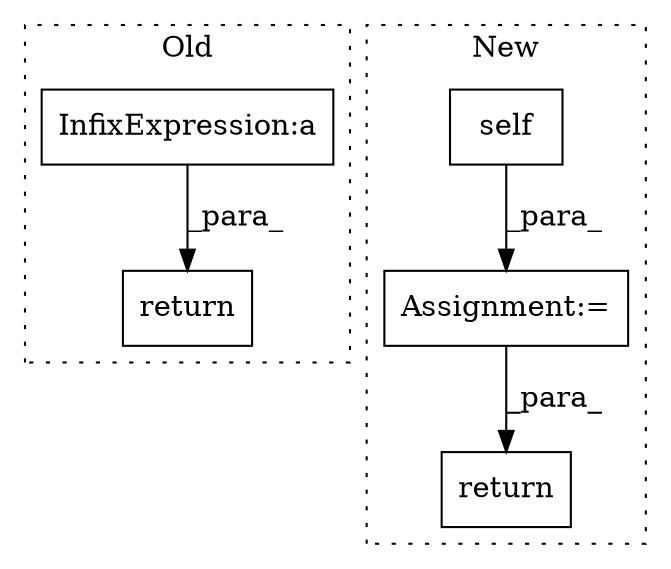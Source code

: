 digraph G {
subgraph cluster0 {
1 [label="return" a="41" s="3284" l="7" shape="box"];
5 [label="InfixExpression:a" a="27" s="3321" l="3" shape="box"];
label = "Old";
style="dotted";
}
subgraph cluster1 {
2 [label="self" a="32" s="3730,3741" l="5,1" shape="box"];
3 [label="return" a="41" s="3818" l="7" shape="box"];
4 [label="Assignment:=" a="7" s="3752" l="1" shape="box"];
label = "New";
style="dotted";
}
2 -> 4 [label="_para_"];
4 -> 3 [label="_para_"];
5 -> 1 [label="_para_"];
}